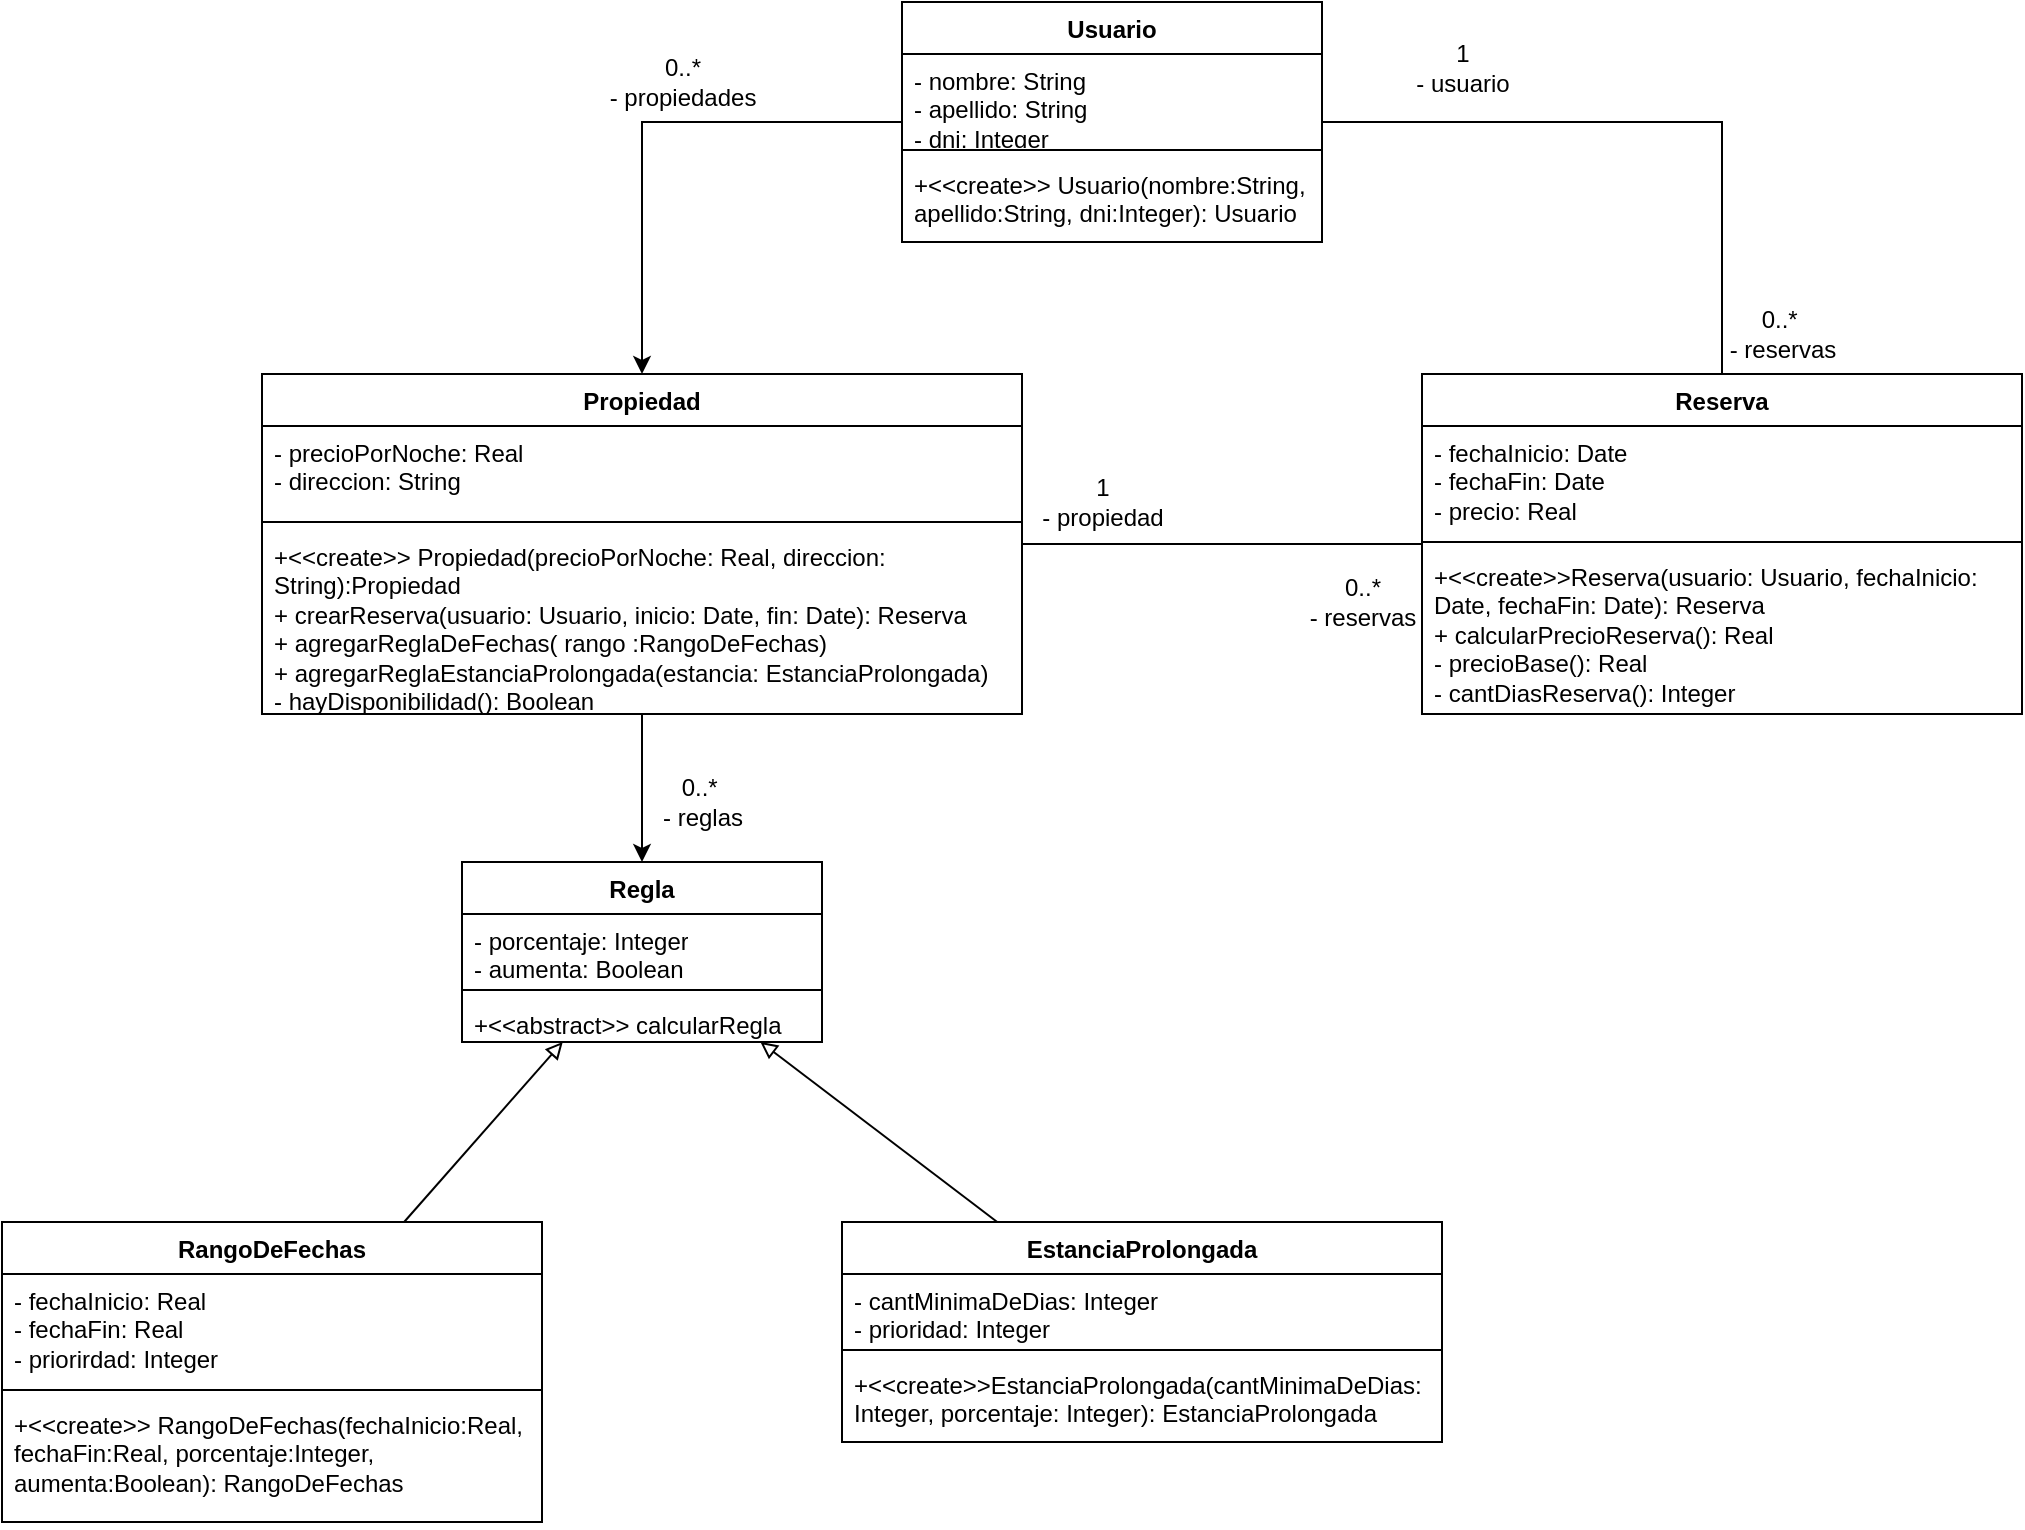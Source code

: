 <mxfile version="21.5.0" type="device">
  <diagram name="Página-1" id="R8YNb7wTJxNcC2JO2oiW">
    <mxGraphModel dx="1628" dy="1680" grid="1" gridSize="10" guides="1" tooltips="1" connect="1" arrows="1" fold="1" page="1" pageScale="1" pageWidth="827" pageHeight="1169" math="0" shadow="0">
      <root>
        <mxCell id="0" />
        <mxCell id="1" parent="0" />
        <mxCell id="qX30dxH6RnCANLv8GD8f-27" style="edgeStyle=orthogonalEdgeStyle;rounded=0;orthogonalLoop=1;jettySize=auto;html=1;endArrow=none;endFill=0;" parent="1" source="qX30dxH6RnCANLv8GD8f-1" target="qX30dxH6RnCANLv8GD8f-23" edge="1">
          <mxGeometry relative="1" as="geometry" />
        </mxCell>
        <mxCell id="qX30dxH6RnCANLv8GD8f-1" value="Reserva" style="swimlane;fontStyle=1;align=center;verticalAlign=top;childLayout=stackLayout;horizontal=1;startSize=26;horizontalStack=0;resizeParent=1;resizeParentMax=0;resizeLast=0;collapsible=1;marginBottom=0;whiteSpace=wrap;html=1;" parent="1" vertex="1">
          <mxGeometry x="320" y="-4" width="300" height="170" as="geometry" />
        </mxCell>
        <mxCell id="qX30dxH6RnCANLv8GD8f-2" value="- fechaInicio: Date&lt;br&gt;- fechaFin: Date&lt;br&gt;- precio: Real" style="text;strokeColor=none;fillColor=none;align=left;verticalAlign=top;spacingLeft=4;spacingRight=4;overflow=hidden;rotatable=0;points=[[0,0.5],[1,0.5]];portConstraint=eastwest;whiteSpace=wrap;html=1;" parent="qX30dxH6RnCANLv8GD8f-1" vertex="1">
          <mxGeometry y="26" width="300" height="54" as="geometry" />
        </mxCell>
        <mxCell id="qX30dxH6RnCANLv8GD8f-3" value="" style="line;strokeWidth=1;fillColor=none;align=left;verticalAlign=middle;spacingTop=-1;spacingLeft=3;spacingRight=3;rotatable=0;labelPosition=right;points=[];portConstraint=eastwest;strokeColor=inherit;" parent="qX30dxH6RnCANLv8GD8f-1" vertex="1">
          <mxGeometry y="80" width="300" height="8" as="geometry" />
        </mxCell>
        <mxCell id="qX30dxH6RnCANLv8GD8f-4" value="+&amp;lt;&amp;lt;create&amp;gt;&amp;gt;Reserva(usuario: Usuario, fechaInicio: Date, fechaFin: Date): Reserva&lt;br&gt;+ calcularPrecioReserva(): Real&lt;br&gt;- precioBase(): Real&lt;br&gt;- cantDiasReserva(): Integer" style="text;strokeColor=none;fillColor=none;align=left;verticalAlign=top;spacingLeft=4;spacingRight=4;overflow=hidden;rotatable=0;points=[[0,0.5],[1,0.5]];portConstraint=eastwest;whiteSpace=wrap;html=1;" parent="qX30dxH6RnCANLv8GD8f-1" vertex="1">
          <mxGeometry y="88" width="300" height="82" as="geometry" />
        </mxCell>
        <mxCell id="qX30dxH6RnCANLv8GD8f-34" style="edgeStyle=orthogonalEdgeStyle;rounded=0;orthogonalLoop=1;jettySize=auto;html=1;entryX=0.5;entryY=0;entryDx=0;entryDy=0;" parent="1" source="qX30dxH6RnCANLv8GD8f-5" target="qX30dxH6RnCANLv8GD8f-23" edge="1">
          <mxGeometry relative="1" as="geometry">
            <Array as="points">
              <mxPoint x="-70" y="-130" />
            </Array>
          </mxGeometry>
        </mxCell>
        <mxCell id="qX30dxH6RnCANLv8GD8f-36" style="edgeStyle=orthogonalEdgeStyle;rounded=0;orthogonalLoop=1;jettySize=auto;html=1;endArrow=none;endFill=0;" parent="1" source="qX30dxH6RnCANLv8GD8f-5" target="qX30dxH6RnCANLv8GD8f-1" edge="1">
          <mxGeometry relative="1" as="geometry" />
        </mxCell>
        <mxCell id="qX30dxH6RnCANLv8GD8f-5" value="Usuario" style="swimlane;fontStyle=1;align=center;verticalAlign=top;childLayout=stackLayout;horizontal=1;startSize=26;horizontalStack=0;resizeParent=1;resizeParentMax=0;resizeLast=0;collapsible=1;marginBottom=0;whiteSpace=wrap;html=1;" parent="1" vertex="1">
          <mxGeometry x="60" y="-190" width="210" height="120" as="geometry" />
        </mxCell>
        <mxCell id="qX30dxH6RnCANLv8GD8f-6" value="- nombre: String&lt;br&gt;- apellido: String&lt;br&gt;- dni: Integer" style="text;strokeColor=none;fillColor=none;align=left;verticalAlign=top;spacingLeft=4;spacingRight=4;overflow=hidden;rotatable=0;points=[[0,0.5],[1,0.5]];portConstraint=eastwest;whiteSpace=wrap;html=1;" parent="qX30dxH6RnCANLv8GD8f-5" vertex="1">
          <mxGeometry y="26" width="210" height="44" as="geometry" />
        </mxCell>
        <mxCell id="qX30dxH6RnCANLv8GD8f-7" value="" style="line;strokeWidth=1;fillColor=none;align=left;verticalAlign=middle;spacingTop=-1;spacingLeft=3;spacingRight=3;rotatable=0;labelPosition=right;points=[];portConstraint=eastwest;strokeColor=inherit;" parent="qX30dxH6RnCANLv8GD8f-5" vertex="1">
          <mxGeometry y="70" width="210" height="8" as="geometry" />
        </mxCell>
        <mxCell id="qX30dxH6RnCANLv8GD8f-8" value="+&amp;lt;&amp;lt;create&amp;gt;&amp;gt; Usuario(nombre:String, apellido:String, dni:Integer): Usuario" style="text;strokeColor=none;fillColor=none;align=left;verticalAlign=top;spacingLeft=4;spacingRight=4;overflow=hidden;rotatable=0;points=[[0,0.5],[1,0.5]];portConstraint=eastwest;whiteSpace=wrap;html=1;" parent="qX30dxH6RnCANLv8GD8f-5" vertex="1">
          <mxGeometry y="78" width="210" height="42" as="geometry" />
        </mxCell>
        <mxCell id="qX30dxH6RnCANLv8GD8f-9" value="Regla" style="swimlane;fontStyle=1;align=center;verticalAlign=top;childLayout=stackLayout;horizontal=1;startSize=26;horizontalStack=0;resizeParent=1;resizeParentMax=0;resizeLast=0;collapsible=1;marginBottom=0;whiteSpace=wrap;html=1;" parent="1" vertex="1">
          <mxGeometry x="-160" y="240" width="180" height="90" as="geometry" />
        </mxCell>
        <mxCell id="qX30dxH6RnCANLv8GD8f-10" value="- porcentaje: Integer&lt;br&gt;- aumenta: Boolean" style="text;strokeColor=none;fillColor=none;align=left;verticalAlign=top;spacingLeft=4;spacingRight=4;overflow=hidden;rotatable=0;points=[[0,0.5],[1,0.5]];portConstraint=eastwest;whiteSpace=wrap;html=1;" parent="qX30dxH6RnCANLv8GD8f-9" vertex="1">
          <mxGeometry y="26" width="180" height="34" as="geometry" />
        </mxCell>
        <mxCell id="qX30dxH6RnCANLv8GD8f-11" value="" style="line;strokeWidth=1;fillColor=none;align=left;verticalAlign=middle;spacingTop=-1;spacingLeft=3;spacingRight=3;rotatable=0;labelPosition=right;points=[];portConstraint=eastwest;strokeColor=inherit;" parent="qX30dxH6RnCANLv8GD8f-9" vertex="1">
          <mxGeometry y="60" width="180" height="8" as="geometry" />
        </mxCell>
        <mxCell id="qX30dxH6RnCANLv8GD8f-12" value="+&amp;lt;&amp;lt;abstract&amp;gt;&amp;gt; calcularRegla" style="text;strokeColor=none;fillColor=none;align=left;verticalAlign=top;spacingLeft=4;spacingRight=4;overflow=hidden;rotatable=0;points=[[0,0.5],[1,0.5]];portConstraint=eastwest;whiteSpace=wrap;html=1;" parent="qX30dxH6RnCANLv8GD8f-9" vertex="1">
          <mxGeometry y="68" width="180" height="22" as="geometry" />
        </mxCell>
        <mxCell id="qX30dxH6RnCANLv8GD8f-21" style="rounded=0;orthogonalLoop=1;jettySize=auto;html=1;endArrow=block;endFill=0;" parent="1" source="qX30dxH6RnCANLv8GD8f-13" target="qX30dxH6RnCANLv8GD8f-9" edge="1">
          <mxGeometry relative="1" as="geometry" />
        </mxCell>
        <mxCell id="qX30dxH6RnCANLv8GD8f-13" value="RangoDeFechas" style="swimlane;fontStyle=1;align=center;verticalAlign=top;childLayout=stackLayout;horizontal=1;startSize=26;horizontalStack=0;resizeParent=1;resizeParentMax=0;resizeLast=0;collapsible=1;marginBottom=0;whiteSpace=wrap;html=1;" parent="1" vertex="1">
          <mxGeometry x="-390" y="420" width="270" height="150" as="geometry" />
        </mxCell>
        <mxCell id="qX30dxH6RnCANLv8GD8f-14" value="- fechaInicio: Real&lt;br&gt;- fechaFin: Real&lt;br&gt;- priorirdad: Integer" style="text;strokeColor=none;fillColor=none;align=left;verticalAlign=top;spacingLeft=4;spacingRight=4;overflow=hidden;rotatable=0;points=[[0,0.5],[1,0.5]];portConstraint=eastwest;whiteSpace=wrap;html=1;" parent="qX30dxH6RnCANLv8GD8f-13" vertex="1">
          <mxGeometry y="26" width="270" height="54" as="geometry" />
        </mxCell>
        <mxCell id="qX30dxH6RnCANLv8GD8f-15" value="" style="line;strokeWidth=1;fillColor=none;align=left;verticalAlign=middle;spacingTop=-1;spacingLeft=3;spacingRight=3;rotatable=0;labelPosition=right;points=[];portConstraint=eastwest;strokeColor=inherit;" parent="qX30dxH6RnCANLv8GD8f-13" vertex="1">
          <mxGeometry y="80" width="270" height="8" as="geometry" />
        </mxCell>
        <mxCell id="qX30dxH6RnCANLv8GD8f-16" value="+&amp;lt;&amp;lt;create&amp;gt;&amp;gt; RangoDeFechas(fechaInicio:Real, fechaFin:Real, porcentaje:Integer, aumenta:Boolean): RangoDeFechas" style="text;strokeColor=none;fillColor=none;align=left;verticalAlign=top;spacingLeft=4;spacingRight=4;overflow=hidden;rotatable=0;points=[[0,0.5],[1,0.5]];portConstraint=eastwest;whiteSpace=wrap;html=1;" parent="qX30dxH6RnCANLv8GD8f-13" vertex="1">
          <mxGeometry y="88" width="270" height="62" as="geometry" />
        </mxCell>
        <mxCell id="qX30dxH6RnCANLv8GD8f-22" style="rounded=0;orthogonalLoop=1;jettySize=auto;html=1;endArrow=block;endFill=0;" parent="1" source="qX30dxH6RnCANLv8GD8f-17" target="qX30dxH6RnCANLv8GD8f-9" edge="1">
          <mxGeometry relative="1" as="geometry" />
        </mxCell>
        <mxCell id="qX30dxH6RnCANLv8GD8f-17" value="EstanciaProlongada" style="swimlane;fontStyle=1;align=center;verticalAlign=top;childLayout=stackLayout;horizontal=1;startSize=26;horizontalStack=0;resizeParent=1;resizeParentMax=0;resizeLast=0;collapsible=1;marginBottom=0;whiteSpace=wrap;html=1;" parent="1" vertex="1">
          <mxGeometry x="30" y="420" width="300" height="110" as="geometry" />
        </mxCell>
        <mxCell id="qX30dxH6RnCANLv8GD8f-18" value="- cantMinimaDeDias: Integer&lt;br&gt;- prioridad: Integer" style="text;strokeColor=none;fillColor=none;align=left;verticalAlign=top;spacingLeft=4;spacingRight=4;overflow=hidden;rotatable=0;points=[[0,0.5],[1,0.5]];portConstraint=eastwest;whiteSpace=wrap;html=1;" parent="qX30dxH6RnCANLv8GD8f-17" vertex="1">
          <mxGeometry y="26" width="300" height="34" as="geometry" />
        </mxCell>
        <mxCell id="qX30dxH6RnCANLv8GD8f-19" value="" style="line;strokeWidth=1;fillColor=none;align=left;verticalAlign=middle;spacingTop=-1;spacingLeft=3;spacingRight=3;rotatable=0;labelPosition=right;points=[];portConstraint=eastwest;strokeColor=inherit;" parent="qX30dxH6RnCANLv8GD8f-17" vertex="1">
          <mxGeometry y="60" width="300" height="8" as="geometry" />
        </mxCell>
        <mxCell id="qX30dxH6RnCANLv8GD8f-20" value="+&amp;lt;&amp;lt;create&amp;gt;&amp;gt;EstanciaProlongada(cantMinimaDeDias: Integer, porcentaje: Integer): EstanciaProlongada" style="text;strokeColor=none;fillColor=none;align=left;verticalAlign=top;spacingLeft=4;spacingRight=4;overflow=hidden;rotatable=0;points=[[0,0.5],[1,0.5]];portConstraint=eastwest;whiteSpace=wrap;html=1;" parent="qX30dxH6RnCANLv8GD8f-17" vertex="1">
          <mxGeometry y="68" width="300" height="42" as="geometry" />
        </mxCell>
        <mxCell id="qX30dxH6RnCANLv8GD8f-29" style="edgeStyle=orthogonalEdgeStyle;rounded=0;orthogonalLoop=1;jettySize=auto;html=1;" parent="1" source="qX30dxH6RnCANLv8GD8f-23" target="qX30dxH6RnCANLv8GD8f-9" edge="1">
          <mxGeometry relative="1" as="geometry" />
        </mxCell>
        <mxCell id="qX30dxH6RnCANLv8GD8f-23" value="Propiedad" style="swimlane;fontStyle=1;align=center;verticalAlign=top;childLayout=stackLayout;horizontal=1;startSize=26;horizontalStack=0;resizeParent=1;resizeParentMax=0;resizeLast=0;collapsible=1;marginBottom=0;whiteSpace=wrap;html=1;" parent="1" vertex="1">
          <mxGeometry x="-260" y="-4" width="380" height="170" as="geometry" />
        </mxCell>
        <mxCell id="qX30dxH6RnCANLv8GD8f-24" value="- precioPorNoche: Real&lt;br&gt;- direccion: String" style="text;strokeColor=none;fillColor=none;align=left;verticalAlign=top;spacingLeft=4;spacingRight=4;overflow=hidden;rotatable=0;points=[[0,0.5],[1,0.5]];portConstraint=eastwest;whiteSpace=wrap;html=1;" parent="qX30dxH6RnCANLv8GD8f-23" vertex="1">
          <mxGeometry y="26" width="380" height="44" as="geometry" />
        </mxCell>
        <mxCell id="qX30dxH6RnCANLv8GD8f-25" value="" style="line;strokeWidth=1;fillColor=none;align=left;verticalAlign=middle;spacingTop=-1;spacingLeft=3;spacingRight=3;rotatable=0;labelPosition=right;points=[];portConstraint=eastwest;strokeColor=inherit;" parent="qX30dxH6RnCANLv8GD8f-23" vertex="1">
          <mxGeometry y="70" width="380" height="8" as="geometry" />
        </mxCell>
        <mxCell id="qX30dxH6RnCANLv8GD8f-26" value="+&amp;lt;&amp;lt;create&amp;gt;&amp;gt; Propiedad(precioPorNoche: Real, direccion: String):Propiedad&lt;br&gt;+ crearReserva(usuario: Usuario, inicio: Date, fin: Date): Reserva&lt;br&gt;+ agregarReglaDeFechas( rango :RangoDeFechas)&lt;br&gt;+ agregarReglaEstanciaProlongada(estancia: EstanciaProlongada)&lt;br&gt;- hayDisponibilidad(): Boolean" style="text;strokeColor=none;fillColor=none;align=left;verticalAlign=top;spacingLeft=4;spacingRight=4;overflow=hidden;rotatable=0;points=[[0,0.5],[1,0.5]];portConstraint=eastwest;whiteSpace=wrap;html=1;" parent="qX30dxH6RnCANLv8GD8f-23" vertex="1">
          <mxGeometry y="78" width="380" height="92" as="geometry" />
        </mxCell>
        <mxCell id="qX30dxH6RnCANLv8GD8f-28" value="1&lt;br&gt;- propiedad" style="text;html=1;align=center;verticalAlign=middle;resizable=0;points=[];autosize=1;strokeColor=none;fillColor=none;" parent="1" vertex="1">
          <mxGeometry x="120" y="40" width="80" height="40" as="geometry" />
        </mxCell>
        <mxCell id="qX30dxH6RnCANLv8GD8f-30" value="0..*&amp;nbsp;&lt;br&gt;- reglas" style="text;html=1;align=center;verticalAlign=middle;resizable=0;points=[];autosize=1;strokeColor=none;fillColor=none;" parent="1" vertex="1">
          <mxGeometry x="-70" y="190" width="60" height="40" as="geometry" />
        </mxCell>
        <mxCell id="qX30dxH6RnCANLv8GD8f-35" value="0..*&lt;br&gt;- propiedades" style="text;html=1;align=center;verticalAlign=middle;resizable=0;points=[];autosize=1;strokeColor=none;fillColor=none;" parent="1" vertex="1">
          <mxGeometry x="-100" y="-170" width="100" height="40" as="geometry" />
        </mxCell>
        <mxCell id="qX30dxH6RnCANLv8GD8f-37" value="0..*&amp;nbsp;&lt;br&gt;- reservas" style="text;html=1;align=center;verticalAlign=middle;resizable=0;points=[];autosize=1;strokeColor=none;fillColor=none;" parent="1" vertex="1">
          <mxGeometry x="460" y="-44" width="80" height="40" as="geometry" />
        </mxCell>
        <mxCell id="qX30dxH6RnCANLv8GD8f-38" value="1&lt;br&gt;- usuario" style="text;html=1;align=center;verticalAlign=middle;resizable=0;points=[];autosize=1;strokeColor=none;fillColor=none;" parent="1" vertex="1">
          <mxGeometry x="305" y="-177" width="70" height="40" as="geometry" />
        </mxCell>
        <mxCell id="qX30dxH6RnCANLv8GD8f-39" value="0..*&lt;br&gt;- reservas" style="text;html=1;align=center;verticalAlign=middle;resizable=0;points=[];autosize=1;strokeColor=none;fillColor=none;" parent="1" vertex="1">
          <mxGeometry x="250" y="90" width="80" height="40" as="geometry" />
        </mxCell>
      </root>
    </mxGraphModel>
  </diagram>
</mxfile>
